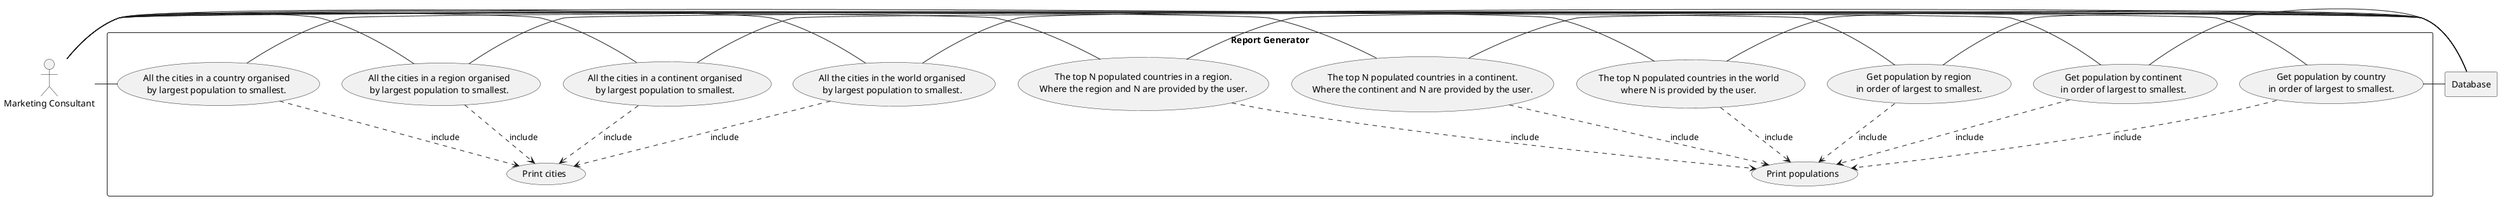 @startuml

actor MC as "Marketing Consultant"

rectangle Database

rectangle "Report Generator" {

    usecase UC1 as "Get population by country
    in order of largest to smallest."

    usecase UCa as "Print populations"
    usecase UCb as "Print cities"

    MC - UC1
    UC1 ..> UCa : include
    UC1 - Database

    usecase UC2 as "Get population by continent
    in order of largest to smallest."
    MC - UC2
    UC2 ..> UCa : include
    UC2 - Database

    usecase UC3 as "Get population by region
    in order of largest to smallest."
    MC - UC3
    UC3 ..> UCa : include
    UC3 - Database

    usecase UC4 as "The top N populated countries in the world
    where N is provided by the user."
    MC - UC4
    UC4 ..> UCa : include
    UC4 - Database

    usecase UC5 as "The top N populated countries in a continent.
    Where the continent and N are provided by the user."
    MC - UC5
    UC5 ..> UCa : include
    UC5 - Database

    usecase UC6 as "The top N populated countries in a region.
    Where the region and N are provided by the user."
    MC - UC6
    UC6 ..> UCa : include
    UC6 - Database

    usecase UC7 as "All the cities in the world organised
    by largest population to smallest."
    MC - UC7
    UC7 ..> UCb : include
    UC7 - Database

    usecase UC8 as "All the cities in a continent organised
    by largest population to smallest."
    MC - UC8
    UC8 ..> UCb : include
    UC8 - Database

    usecase UC9 as "All the cities in a region organised
    by largest population to smallest."
    MC - UC9
    UC9 ..> UCb : include
    UC9 - Database

    usecase UC10 as "All the cities in a country organised
    by largest population to smallest."
    MC - UC10
    UC10 ..> UCb : include
    UC10 - Database

@enduml